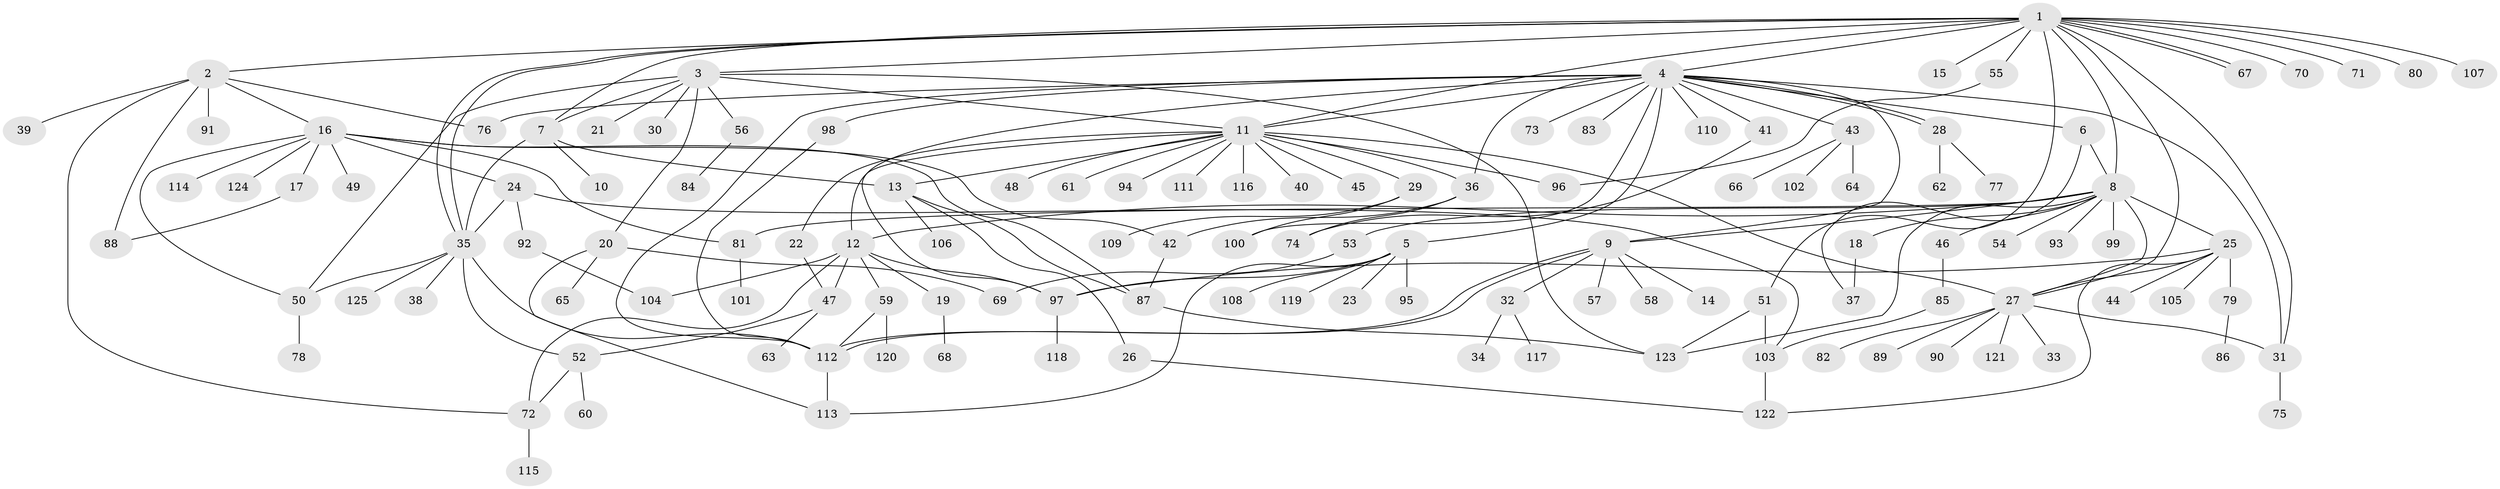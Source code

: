 // coarse degree distribution, {17: 0.02666666666666667, 7: 0.02666666666666667, 9: 0.013333333333333334, 18: 0.013333333333333334, 3: 0.04, 5: 0.06666666666666667, 14: 0.013333333333333334, 1: 0.5333333333333333, 8: 0.02666666666666667, 6: 0.04, 2: 0.16, 4: 0.02666666666666667, 13: 0.013333333333333334}
// Generated by graph-tools (version 1.1) at 2025/18/03/04/25 18:18:18]
// undirected, 125 vertices, 177 edges
graph export_dot {
graph [start="1"]
  node [color=gray90,style=filled];
  1;
  2;
  3;
  4;
  5;
  6;
  7;
  8;
  9;
  10;
  11;
  12;
  13;
  14;
  15;
  16;
  17;
  18;
  19;
  20;
  21;
  22;
  23;
  24;
  25;
  26;
  27;
  28;
  29;
  30;
  31;
  32;
  33;
  34;
  35;
  36;
  37;
  38;
  39;
  40;
  41;
  42;
  43;
  44;
  45;
  46;
  47;
  48;
  49;
  50;
  51;
  52;
  53;
  54;
  55;
  56;
  57;
  58;
  59;
  60;
  61;
  62;
  63;
  64;
  65;
  66;
  67;
  68;
  69;
  70;
  71;
  72;
  73;
  74;
  75;
  76;
  77;
  78;
  79;
  80;
  81;
  82;
  83;
  84;
  85;
  86;
  87;
  88;
  89;
  90;
  91;
  92;
  93;
  94;
  95;
  96;
  97;
  98;
  99;
  100;
  101;
  102;
  103;
  104;
  105;
  106;
  107;
  108;
  109;
  110;
  111;
  112;
  113;
  114;
  115;
  116;
  117;
  118;
  119;
  120;
  121;
  122;
  123;
  124;
  125;
  1 -- 2;
  1 -- 3;
  1 -- 4;
  1 -- 7;
  1 -- 8;
  1 -- 11;
  1 -- 15;
  1 -- 27;
  1 -- 31;
  1 -- 35;
  1 -- 35;
  1 -- 51;
  1 -- 55;
  1 -- 67;
  1 -- 67;
  1 -- 70;
  1 -- 71;
  1 -- 80;
  1 -- 107;
  2 -- 16;
  2 -- 39;
  2 -- 72;
  2 -- 76;
  2 -- 88;
  2 -- 91;
  3 -- 7;
  3 -- 11;
  3 -- 20;
  3 -- 21;
  3 -- 30;
  3 -- 50;
  3 -- 56;
  3 -- 123;
  4 -- 5;
  4 -- 6;
  4 -- 9;
  4 -- 11;
  4 -- 28;
  4 -- 28;
  4 -- 31;
  4 -- 36;
  4 -- 41;
  4 -- 43;
  4 -- 73;
  4 -- 76;
  4 -- 83;
  4 -- 97;
  4 -- 98;
  4 -- 100;
  4 -- 110;
  4 -- 112;
  5 -- 23;
  5 -- 95;
  5 -- 97;
  5 -- 108;
  5 -- 113;
  5 -- 119;
  6 -- 8;
  6 -- 37;
  7 -- 10;
  7 -- 13;
  7 -- 35;
  8 -- 9;
  8 -- 12;
  8 -- 18;
  8 -- 25;
  8 -- 27;
  8 -- 46;
  8 -- 53;
  8 -- 54;
  8 -- 81;
  8 -- 93;
  8 -- 99;
  8 -- 123;
  9 -- 14;
  9 -- 32;
  9 -- 57;
  9 -- 58;
  9 -- 112;
  9 -- 112;
  11 -- 12;
  11 -- 13;
  11 -- 22;
  11 -- 27;
  11 -- 29;
  11 -- 36;
  11 -- 40;
  11 -- 45;
  11 -- 48;
  11 -- 61;
  11 -- 94;
  11 -- 96;
  11 -- 111;
  11 -- 116;
  12 -- 19;
  12 -- 47;
  12 -- 59;
  12 -- 72;
  12 -- 97;
  12 -- 104;
  13 -- 26;
  13 -- 87;
  13 -- 106;
  16 -- 17;
  16 -- 24;
  16 -- 42;
  16 -- 49;
  16 -- 50;
  16 -- 81;
  16 -- 87;
  16 -- 114;
  16 -- 124;
  17 -- 88;
  18 -- 37;
  19 -- 68;
  20 -- 65;
  20 -- 69;
  20 -- 113;
  22 -- 47;
  24 -- 35;
  24 -- 92;
  24 -- 103;
  25 -- 27;
  25 -- 44;
  25 -- 79;
  25 -- 97;
  25 -- 105;
  25 -- 122;
  26 -- 122;
  27 -- 31;
  27 -- 33;
  27 -- 82;
  27 -- 89;
  27 -- 90;
  27 -- 121;
  28 -- 62;
  28 -- 77;
  29 -- 100;
  29 -- 109;
  31 -- 75;
  32 -- 34;
  32 -- 117;
  35 -- 38;
  35 -- 50;
  35 -- 52;
  35 -- 112;
  35 -- 125;
  36 -- 42;
  36 -- 74;
  41 -- 74;
  42 -- 87;
  43 -- 64;
  43 -- 66;
  43 -- 102;
  46 -- 85;
  47 -- 52;
  47 -- 63;
  50 -- 78;
  51 -- 103;
  51 -- 123;
  52 -- 60;
  52 -- 72;
  53 -- 69;
  55 -- 96;
  56 -- 84;
  59 -- 112;
  59 -- 120;
  72 -- 115;
  79 -- 86;
  81 -- 101;
  85 -- 103;
  87 -- 123;
  92 -- 104;
  97 -- 118;
  98 -- 112;
  103 -- 122;
  112 -- 113;
}

